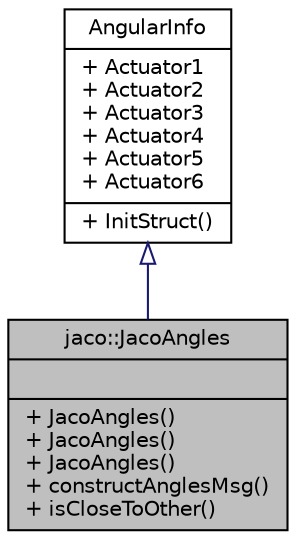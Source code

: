 digraph "jaco::JacoAngles"
{
  edge [fontname="Helvetica",fontsize="10",labelfontname="Helvetica",labelfontsize="10"];
  node [fontname="Helvetica",fontsize="10",shape=record];
  Node1 [label="{jaco::JacoAngles\n||+ JacoAngles()\l+ JacoAngles()\l+ JacoAngles()\l+ constructAnglesMsg()\l+ isCloseToOther()\l}",height=0.2,width=0.4,color="black", fillcolor="grey75", style="filled", fontcolor="black"];
  Node2 -> Node1 [dir="back",color="midnightblue",fontsize="10",style="solid",arrowtail="onormal"];
  Node2 [label="{AngularInfo\n|+ Actuator1\l+ Actuator2\l+ Actuator3\l+ Actuator4\l+ Actuator5\l+ Actuator6\l|+ InitStruct()\l}",height=0.2,width=0.4,color="black", fillcolor="white", style="filled",URL="$struct_angular_info.html",tooltip="This data structure holds values in an angular(joint by joint) control context. As an example struct ..."];
}

